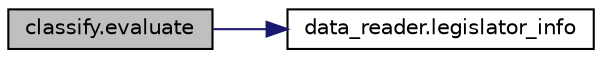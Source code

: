 digraph "classify.evaluate"
{
  edge [fontname="Helvetica",fontsize="10",labelfontname="Helvetica",labelfontsize="10"];
  node [fontname="Helvetica",fontsize="10",shape=record];
  rankdir="LR";
  Node1 [label="classify.evaluate",height=0.2,width=0.4,color="black", fillcolor="grey75", style="filled", fontcolor="black"];
  Node1 -> Node2 [color="midnightblue",fontsize="10",style="solid"];
  Node2 [label="data_reader.legislator_info",height=0.2,width=0.4,color="black", fillcolor="white", style="filled",URL="$namespacedata__reader.html#ae6d7a3d1c3644c57a762604d7521784f"];
}
